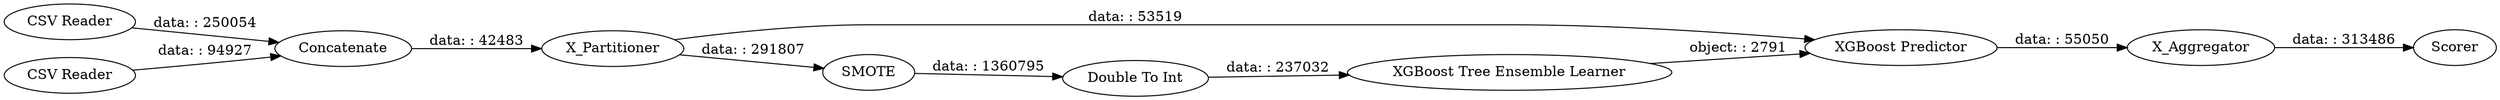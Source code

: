 digraph {
	"-155276048757683793_13" [label="Double To Int"]
	"-155276048757683793_9" [label="XGBoost Predictor"]
	"-155276048757683793_12" [label=SMOTE]
	"-155276048757683793_8" [label="XGBoost Tree Ensemble Learner"]
	"-155276048757683793_10" [label=X_Partitioner]
	"-155276048757683793_14" [label=X_Aggregator]
	"-155276048757683793_1" [label="CSV Reader"]
	"-155276048757683793_11" [label=Concatenate]
	"-155276048757683793_2" [label="CSV Reader"]
	"-155276048757683793_5" [label=Scorer]
	"-155276048757683793_2" -> "-155276048757683793_11" [label="data: : 94927"]
	"-155276048757683793_8" -> "-155276048757683793_9" [label="object: : 2791"]
	"-155276048757683793_10" -> "-155276048757683793_9" [label="data: : 53519"]
	"-155276048757683793_10" -> "-155276048757683793_12" [label="data: : 291807"]
	"-155276048757683793_14" -> "-155276048757683793_5" [label="data: : 313486"]
	"-155276048757683793_12" -> "-155276048757683793_13" [label="data: : 1360795"]
	"-155276048757683793_13" -> "-155276048757683793_8" [label="data: : 237032"]
	"-155276048757683793_9" -> "-155276048757683793_14" [label="data: : 55050"]
	"-155276048757683793_1" -> "-155276048757683793_11" [label="data: : 250054"]
	"-155276048757683793_11" -> "-155276048757683793_10" [label="data: : 42483"]
	rankdir=LR
}

